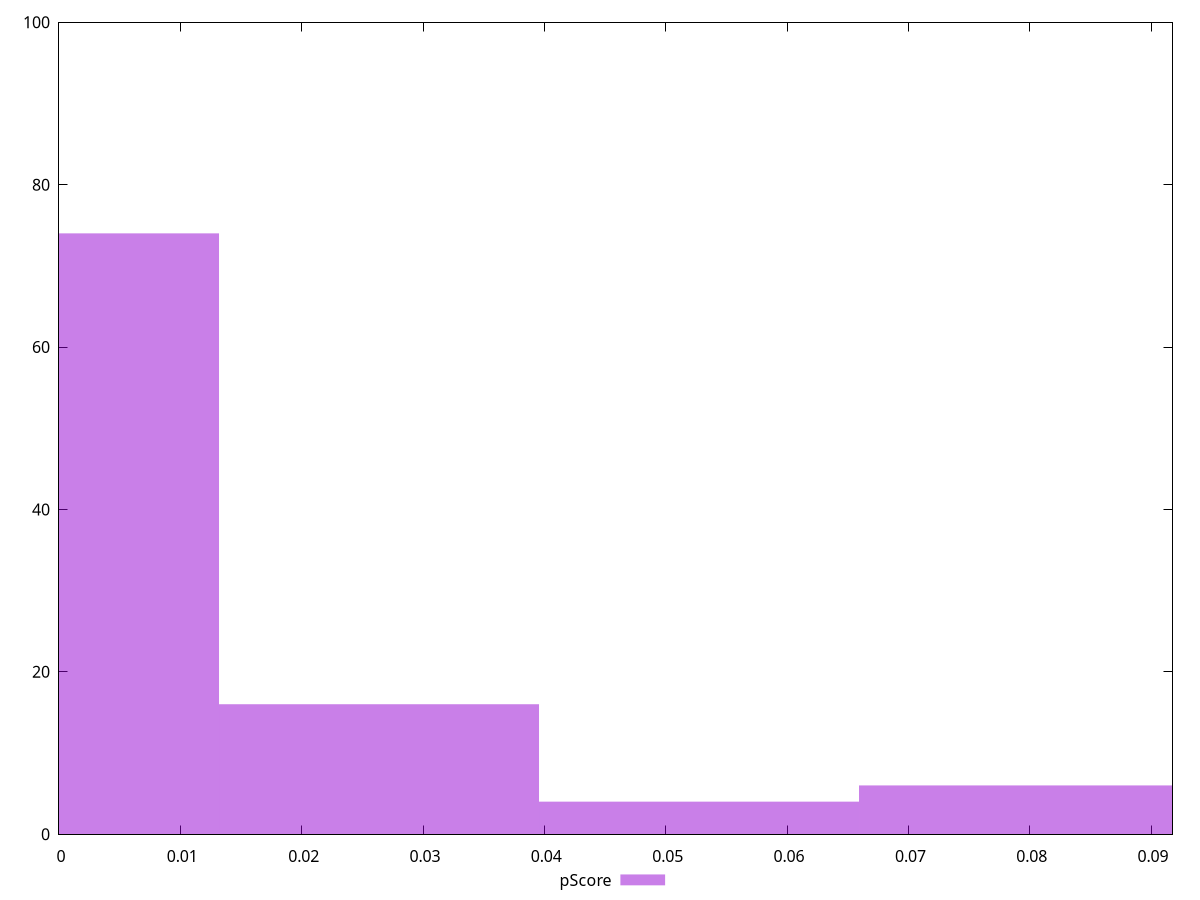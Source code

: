 reset

$pScore <<EOF
0 74
0.07911669232275181 6
0.026372230774250605 16
0.05274446154850121 4
EOF

set key outside below
set boxwidth 0.026372230774250605
set xrange [0:0.09176470588235291]
set yrange [0:100]
set trange [0:100]
set style fill transparent solid 0.5 noborder
set terminal svg size 640, 490 enhanced background rgb 'white'
set output "report_00009_2021-02-08T22-37-41.559Z/uses-http2/samples/pages/pScore/histogram.svg"

plot $pScore title "pScore" with boxes

reset
